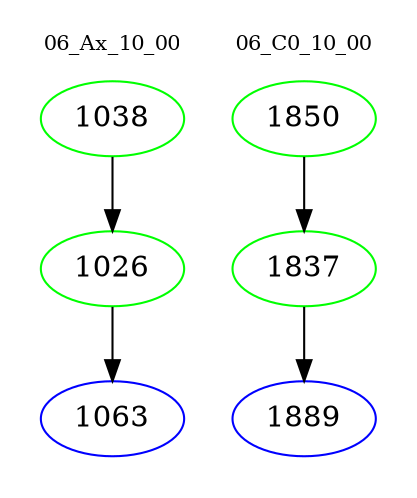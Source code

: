 digraph{
subgraph cluster_0 {
color = white
label = "06_Ax_10_00";
fontsize=10;
T0_1038 [label="1038", color="green"]
T0_1038 -> T0_1026 [color="black"]
T0_1026 [label="1026", color="green"]
T0_1026 -> T0_1063 [color="black"]
T0_1063 [label="1063", color="blue"]
}
subgraph cluster_1 {
color = white
label = "06_C0_10_00";
fontsize=10;
T1_1850 [label="1850", color="green"]
T1_1850 -> T1_1837 [color="black"]
T1_1837 [label="1837", color="green"]
T1_1837 -> T1_1889 [color="black"]
T1_1889 [label="1889", color="blue"]
}
}
